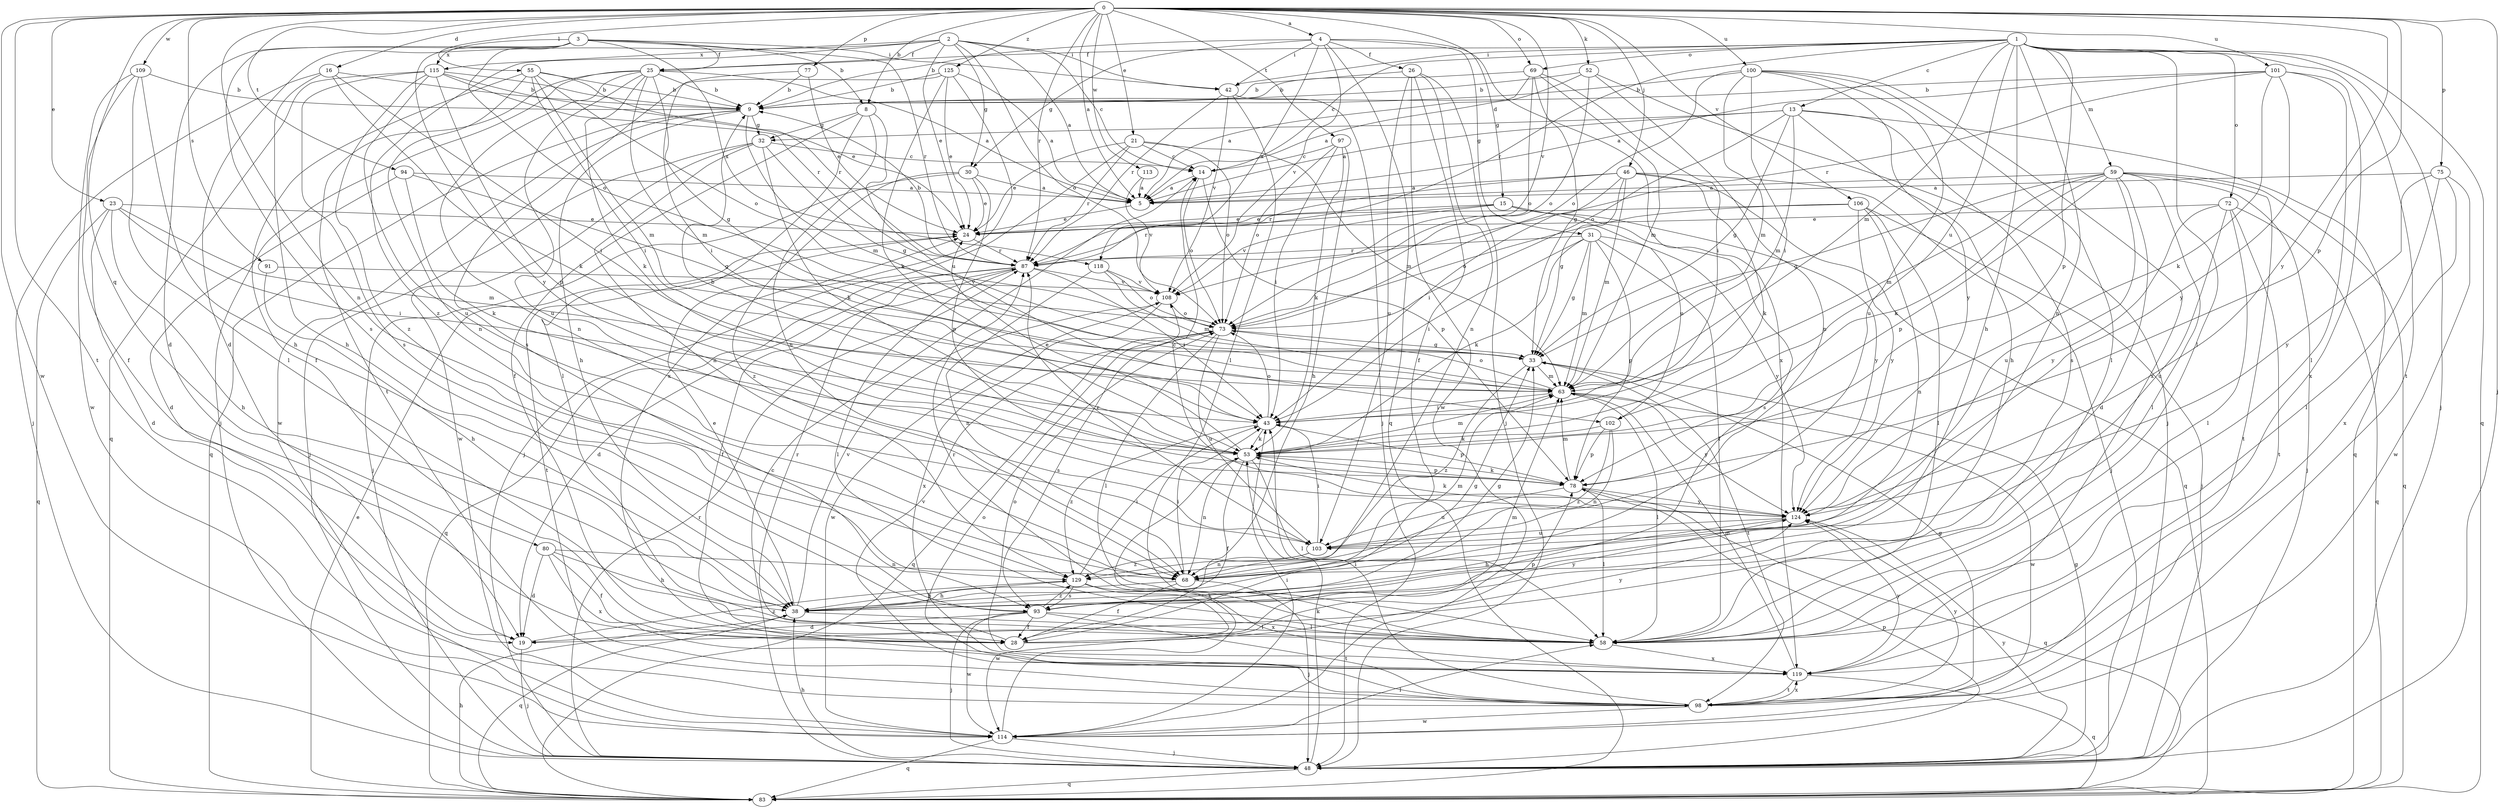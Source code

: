 strict digraph  {
0;
1;
2;
3;
4;
5;
8;
9;
13;
14;
15;
16;
19;
21;
23;
24;
25;
26;
28;
30;
31;
32;
33;
38;
42;
43;
46;
48;
52;
53;
55;
58;
59;
63;
68;
69;
72;
73;
75;
77;
78;
80;
83;
87;
91;
93;
94;
97;
98;
100;
101;
102;
103;
106;
108;
109;
113;
114;
115;
118;
119;
124;
125;
129;
0 -> 4  [label=a];
0 -> 5  [label=a];
0 -> 8  [label=b];
0 -> 15  [label=d];
0 -> 16  [label=d];
0 -> 21  [label=e];
0 -> 23  [label=e];
0 -> 46  [label=j];
0 -> 48  [label=j];
0 -> 52  [label=k];
0 -> 55  [label=l];
0 -> 68  [label=n];
0 -> 69  [label=o];
0 -> 75  [label=p];
0 -> 77  [label=p];
0 -> 78  [label=p];
0 -> 80  [label=q];
0 -> 87  [label=r];
0 -> 91  [label=s];
0 -> 94  [label=t];
0 -> 97  [label=t];
0 -> 98  [label=t];
0 -> 100  [label=u];
0 -> 101  [label=u];
0 -> 106  [label=v];
0 -> 108  [label=v];
0 -> 109  [label=w];
0 -> 113  [label=w];
0 -> 114  [label=w];
0 -> 124  [label=y];
0 -> 125  [label=z];
1 -> 13  [label=c];
1 -> 14  [label=c];
1 -> 25  [label=f];
1 -> 38  [label=h];
1 -> 42  [label=i];
1 -> 48  [label=j];
1 -> 58  [label=l];
1 -> 59  [label=m];
1 -> 63  [label=m];
1 -> 68  [label=n];
1 -> 69  [label=o];
1 -> 72  [label=o];
1 -> 78  [label=p];
1 -> 83  [label=q];
1 -> 87  [label=r];
1 -> 98  [label=t];
1 -> 102  [label=u];
2 -> 5  [label=a];
2 -> 14  [label=c];
2 -> 19  [label=d];
2 -> 24  [label=e];
2 -> 25  [label=f];
2 -> 30  [label=g];
2 -> 42  [label=i];
2 -> 73  [label=o];
2 -> 115  [label=x];
2 -> 129  [label=z];
3 -> 8  [label=b];
3 -> 19  [label=d];
3 -> 25  [label=f];
3 -> 42  [label=i];
3 -> 73  [label=o];
3 -> 87  [label=r];
3 -> 93  [label=s];
3 -> 115  [label=x];
3 -> 118  [label=x];
3 -> 124  [label=y];
4 -> 9  [label=b];
4 -> 26  [label=f];
4 -> 30  [label=g];
4 -> 31  [label=g];
4 -> 42  [label=i];
4 -> 83  [label=q];
4 -> 108  [label=v];
4 -> 118  [label=x];
4 -> 119  [label=x];
5 -> 24  [label=e];
8 -> 28  [label=f];
8 -> 32  [label=g];
8 -> 58  [label=l];
8 -> 68  [label=n];
8 -> 102  [label=u];
9 -> 32  [label=g];
9 -> 38  [label=h];
9 -> 63  [label=m];
9 -> 83  [label=q];
9 -> 114  [label=w];
13 -> 5  [label=a];
13 -> 32  [label=g];
13 -> 33  [label=g];
13 -> 38  [label=h];
13 -> 63  [label=m];
13 -> 73  [label=o];
13 -> 83  [label=q];
13 -> 93  [label=s];
14 -> 5  [label=a];
14 -> 73  [label=o];
14 -> 78  [label=p];
15 -> 24  [label=e];
15 -> 87  [label=r];
15 -> 93  [label=s];
15 -> 102  [label=u];
15 -> 108  [label=v];
15 -> 124  [label=y];
16 -> 9  [label=b];
16 -> 38  [label=h];
16 -> 43  [label=i];
16 -> 48  [label=j];
16 -> 53  [label=k];
19 -> 48  [label=j];
19 -> 129  [label=z];
21 -> 14  [label=c];
21 -> 24  [label=e];
21 -> 48  [label=j];
21 -> 63  [label=m];
21 -> 73  [label=o];
21 -> 87  [label=r];
23 -> 19  [label=d];
23 -> 24  [label=e];
23 -> 38  [label=h];
23 -> 43  [label=i];
23 -> 63  [label=m];
23 -> 83  [label=q];
24 -> 87  [label=r];
24 -> 98  [label=t];
25 -> 5  [label=a];
25 -> 9  [label=b];
25 -> 33  [label=g];
25 -> 48  [label=j];
25 -> 53  [label=k];
25 -> 63  [label=m];
25 -> 68  [label=n];
25 -> 98  [label=t];
25 -> 103  [label=u];
26 -> 9  [label=b];
26 -> 28  [label=f];
26 -> 48  [label=j];
26 -> 68  [label=n];
26 -> 103  [label=u];
26 -> 114  [label=w];
28 -> 63  [label=m];
28 -> 78  [label=p];
28 -> 87  [label=r];
28 -> 124  [label=y];
30 -> 5  [label=a];
30 -> 24  [label=e];
30 -> 48  [label=j];
30 -> 78  [label=p];
30 -> 129  [label=z];
31 -> 33  [label=g];
31 -> 43  [label=i];
31 -> 53  [label=k];
31 -> 58  [label=l];
31 -> 63  [label=m];
31 -> 78  [label=p];
31 -> 87  [label=r];
31 -> 124  [label=y];
32 -> 14  [label=c];
32 -> 33  [label=g];
32 -> 48  [label=j];
32 -> 53  [label=k];
32 -> 68  [label=n];
32 -> 114  [label=w];
33 -> 63  [label=m];
33 -> 98  [label=t];
33 -> 129  [label=z];
38 -> 24  [label=e];
38 -> 33  [label=g];
38 -> 58  [label=l];
38 -> 83  [label=q];
38 -> 108  [label=v];
42 -> 48  [label=j];
42 -> 58  [label=l];
42 -> 87  [label=r];
42 -> 108  [label=v];
43 -> 53  [label=k];
43 -> 73  [label=o];
43 -> 78  [label=p];
43 -> 129  [label=z];
46 -> 5  [label=a];
46 -> 33  [label=g];
46 -> 43  [label=i];
46 -> 48  [label=j];
46 -> 53  [label=k];
46 -> 63  [label=m];
46 -> 83  [label=q];
46 -> 87  [label=r];
48 -> 14  [label=c];
48 -> 33  [label=g];
48 -> 38  [label=h];
48 -> 53  [label=k];
48 -> 78  [label=p];
48 -> 83  [label=q];
48 -> 87  [label=r];
48 -> 124  [label=y];
52 -> 5  [label=a];
52 -> 9  [label=b];
52 -> 48  [label=j];
52 -> 68  [label=n];
52 -> 73  [label=o];
53 -> 9  [label=b];
53 -> 24  [label=e];
53 -> 28  [label=f];
53 -> 58  [label=l];
53 -> 63  [label=m];
53 -> 68  [label=n];
53 -> 78  [label=p];
55 -> 9  [label=b];
55 -> 28  [label=f];
55 -> 43  [label=i];
55 -> 63  [label=m];
55 -> 68  [label=n];
55 -> 73  [label=o];
55 -> 87  [label=r];
58 -> 87  [label=r];
58 -> 119  [label=x];
59 -> 5  [label=a];
59 -> 19  [label=d];
59 -> 33  [label=g];
59 -> 48  [label=j];
59 -> 53  [label=k];
59 -> 58  [label=l];
59 -> 63  [label=m];
59 -> 78  [label=p];
59 -> 83  [label=q];
59 -> 98  [label=t];
59 -> 103  [label=u];
63 -> 43  [label=i];
63 -> 58  [label=l];
63 -> 73  [label=o];
63 -> 114  [label=w];
63 -> 124  [label=y];
68 -> 28  [label=f];
68 -> 38  [label=h];
68 -> 43  [label=i];
68 -> 48  [label=j];
68 -> 63  [label=m];
69 -> 5  [label=a];
69 -> 9  [label=b];
69 -> 33  [label=g];
69 -> 43  [label=i];
69 -> 63  [label=m];
69 -> 73  [label=o];
72 -> 24  [label=e];
72 -> 58  [label=l];
72 -> 83  [label=q];
72 -> 98  [label=t];
72 -> 103  [label=u];
72 -> 124  [label=y];
73 -> 33  [label=g];
73 -> 58  [label=l];
73 -> 83  [label=q];
73 -> 93  [label=s];
73 -> 103  [label=u];
75 -> 5  [label=a];
75 -> 58  [label=l];
75 -> 114  [label=w];
75 -> 119  [label=x];
75 -> 124  [label=y];
77 -> 9  [label=b];
77 -> 24  [label=e];
77 -> 43  [label=i];
78 -> 53  [label=k];
78 -> 58  [label=l];
78 -> 63  [label=m];
78 -> 83  [label=q];
78 -> 103  [label=u];
78 -> 124  [label=y];
80 -> 19  [label=d];
80 -> 28  [label=f];
80 -> 38  [label=h];
80 -> 68  [label=n];
80 -> 119  [label=x];
83 -> 24  [label=e];
83 -> 38  [label=h];
87 -> 9  [label=b];
87 -> 19  [label=d];
87 -> 28  [label=f];
87 -> 43  [label=i];
87 -> 58  [label=l];
87 -> 83  [label=q];
87 -> 108  [label=v];
91 -> 38  [label=h];
91 -> 108  [label=v];
93 -> 19  [label=d];
93 -> 28  [label=f];
93 -> 33  [label=g];
93 -> 48  [label=j];
93 -> 58  [label=l];
93 -> 98  [label=t];
93 -> 114  [label=w];
93 -> 124  [label=y];
93 -> 129  [label=z];
94 -> 5  [label=a];
94 -> 19  [label=d];
94 -> 33  [label=g];
94 -> 53  [label=k];
97 -> 14  [label=c];
97 -> 38  [label=h];
97 -> 43  [label=i];
97 -> 53  [label=k];
97 -> 73  [label=o];
98 -> 33  [label=g];
98 -> 43  [label=i];
98 -> 73  [label=o];
98 -> 108  [label=v];
98 -> 114  [label=w];
98 -> 119  [label=x];
98 -> 124  [label=y];
100 -> 9  [label=b];
100 -> 43  [label=i];
100 -> 58  [label=l];
100 -> 63  [label=m];
100 -> 73  [label=o];
100 -> 103  [label=u];
100 -> 119  [label=x];
100 -> 124  [label=y];
101 -> 5  [label=a];
101 -> 9  [label=b];
101 -> 53  [label=k];
101 -> 58  [label=l];
101 -> 87  [label=r];
101 -> 119  [label=x];
101 -> 124  [label=y];
102 -> 53  [label=k];
102 -> 68  [label=n];
102 -> 78  [label=p];
102 -> 129  [label=z];
103 -> 43  [label=i];
103 -> 68  [label=n];
103 -> 87  [label=r];
103 -> 129  [label=z];
106 -> 24  [label=e];
106 -> 48  [label=j];
106 -> 58  [label=l];
106 -> 68  [label=n];
106 -> 73  [label=o];
106 -> 124  [label=y];
108 -> 73  [label=o];
108 -> 114  [label=w];
108 -> 119  [label=x];
109 -> 9  [label=b];
109 -> 28  [label=f];
109 -> 38  [label=h];
109 -> 58  [label=l];
109 -> 114  [label=w];
113 -> 5  [label=a];
113 -> 108  [label=v];
114 -> 43  [label=i];
114 -> 48  [label=j];
114 -> 53  [label=k];
114 -> 58  [label=l];
114 -> 83  [label=q];
115 -> 9  [label=b];
115 -> 24  [label=e];
115 -> 78  [label=p];
115 -> 83  [label=q];
115 -> 87  [label=r];
115 -> 93  [label=s];
115 -> 103  [label=u];
115 -> 129  [label=z];
118 -> 63  [label=m];
118 -> 68  [label=n];
118 -> 73  [label=o];
118 -> 108  [label=v];
119 -> 63  [label=m];
119 -> 73  [label=o];
119 -> 83  [label=q];
119 -> 98  [label=t];
119 -> 124  [label=y];
124 -> 14  [label=c];
124 -> 38  [label=h];
124 -> 53  [label=k];
124 -> 103  [label=u];
125 -> 5  [label=a];
125 -> 9  [label=b];
125 -> 24  [label=e];
125 -> 53  [label=k];
125 -> 93  [label=s];
125 -> 119  [label=x];
129 -> 38  [label=h];
129 -> 43  [label=i];
129 -> 93  [label=s];
129 -> 114  [label=w];
129 -> 119  [label=x];
}
